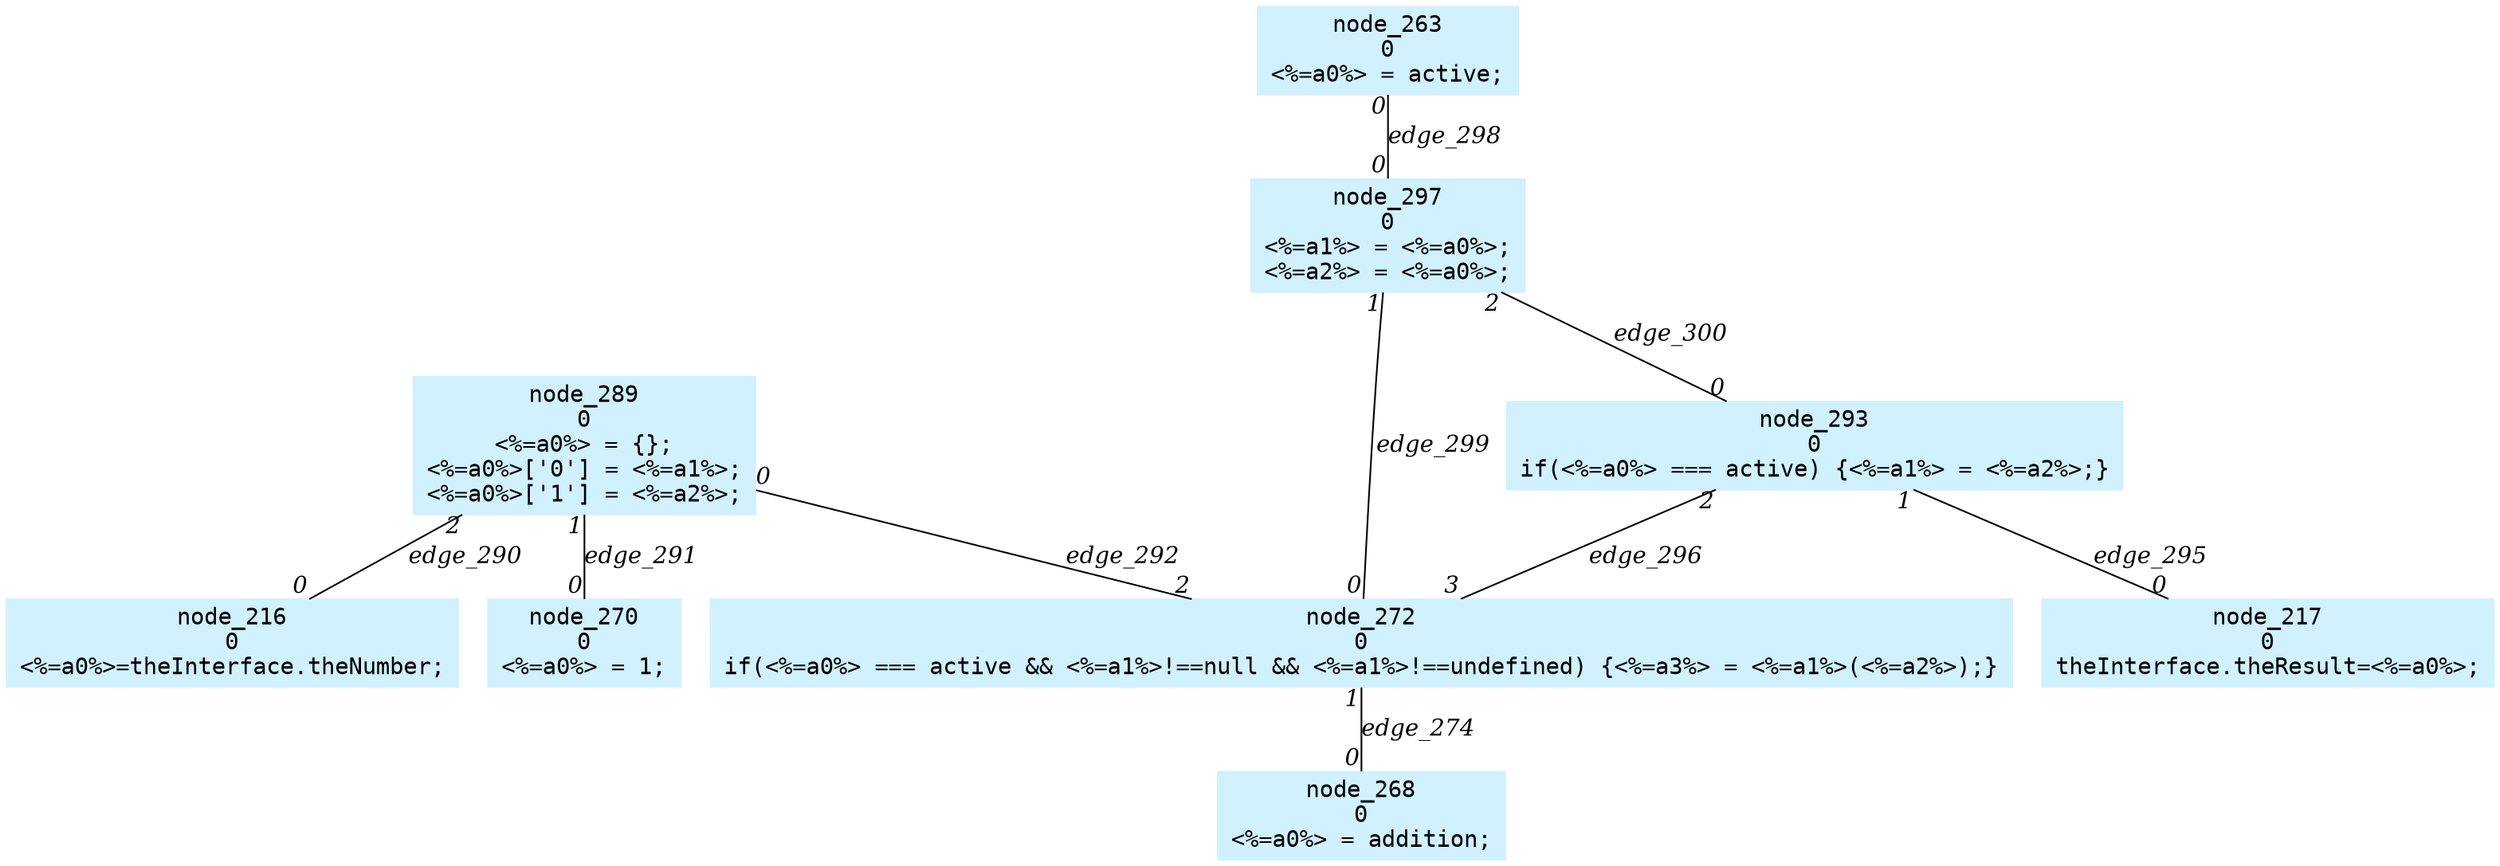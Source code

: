 digraph g{node_216 [shape=box, style=filled, color="#d1f1ff", fontname="Courier", label="node_216
0
<%=a0%>=theInterface.theNumber;
" ]
node_217 [shape=box, style=filled, color="#d1f1ff", fontname="Courier", label="node_217
0
theInterface.theResult=<%=a0%>;
" ]
node_263 [shape=box, style=filled, color="#d1f1ff", fontname="Courier", label="node_263
0
<%=a0%> = active;
" ]
node_268 [shape=box, style=filled, color="#d1f1ff", fontname="Courier", label="node_268
0
<%=a0%> = addition;
" ]
node_270 [shape=box, style=filled, color="#d1f1ff", fontname="Courier", label="node_270
0
<%=a0%> = 1;
" ]
node_272 [shape=box, style=filled, color="#d1f1ff", fontname="Courier", label="node_272
0
if(<%=a0%> === active && <%=a1%>!==null && <%=a1%>!==undefined) {<%=a3%> = <%=a1%>(<%=a2%>);}
" ]
node_289 [shape=box, style=filled, color="#d1f1ff", fontname="Courier", label="node_289
0
<%=a0%> = {};
<%=a0%>['0'] = <%=a1%>;
<%=a0%>['1'] = <%=a2%>;
" ]
node_293 [shape=box, style=filled, color="#d1f1ff", fontname="Courier", label="node_293
0
if(<%=a0%> === active) {<%=a1%> = <%=a2%>;}
" ]
node_297 [shape=box, style=filled, color="#d1f1ff", fontname="Courier", label="node_297
0
<%=a1%> = <%=a0%>;
<%=a2%> = <%=a0%>;
" ]
node_272 -> node_268 [dir=none, arrowHead=none, fontname="Times-Italic", label="edge_274",  headlabel="0", taillabel="1" ]
node_289 -> node_216 [dir=none, arrowHead=none, fontname="Times-Italic", label="edge_290",  headlabel="0", taillabel="2" ]
node_289 -> node_270 [dir=none, arrowHead=none, fontname="Times-Italic", label="edge_291",  headlabel="0", taillabel="1" ]
node_289 -> node_272 [dir=none, arrowHead=none, fontname="Times-Italic", label="edge_292",  headlabel="2", taillabel="0" ]
node_293 -> node_217 [dir=none, arrowHead=none, fontname="Times-Italic", label="edge_295",  headlabel="0", taillabel="1" ]
node_293 -> node_272 [dir=none, arrowHead=none, fontname="Times-Italic", label="edge_296",  headlabel="3", taillabel="2" ]
node_263 -> node_297 [dir=none, arrowHead=none, fontname="Times-Italic", label="edge_298",  headlabel="0", taillabel="0" ]
node_297 -> node_272 [dir=none, arrowHead=none, fontname="Times-Italic", label="edge_299",  headlabel="0", taillabel="1" ]
node_297 -> node_293 [dir=none, arrowHead=none, fontname="Times-Italic", label="edge_300",  headlabel="0", taillabel="2" ]
}